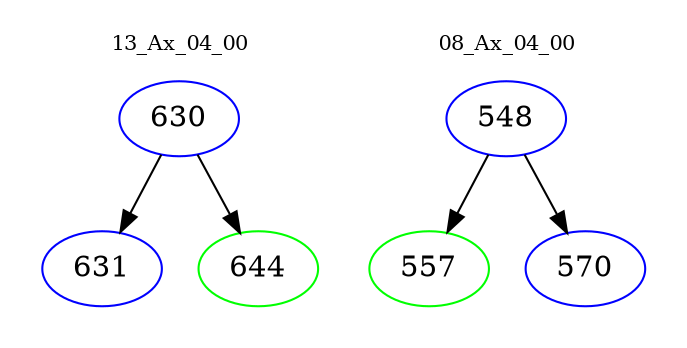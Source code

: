 digraph{
subgraph cluster_0 {
color = white
label = "13_Ax_04_00";
fontsize=10;
T0_630 [label="630", color="blue"]
T0_630 -> T0_631 [color="black"]
T0_631 [label="631", color="blue"]
T0_630 -> T0_644 [color="black"]
T0_644 [label="644", color="green"]
}
subgraph cluster_1 {
color = white
label = "08_Ax_04_00";
fontsize=10;
T1_548 [label="548", color="blue"]
T1_548 -> T1_557 [color="black"]
T1_557 [label="557", color="green"]
T1_548 -> T1_570 [color="black"]
T1_570 [label="570", color="blue"]
}
}
